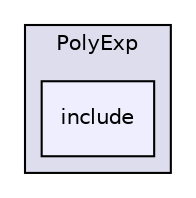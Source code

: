 digraph "LIA_Utils/PolyExp/include" {
  compound=true
  node [ fontsize="10", fontname="Helvetica"];
  edge [ labelfontsize="10", labelfontname="Helvetica"];
  subgraph clusterdir_80d5b7aa2c7fb7a0d10071fbf57494ae {
    graph [ bgcolor="#ddddee", pencolor="black", label="PolyExp" fontname="Helvetica", fontsize="10", URL="dir_80d5b7aa2c7fb7a0d10071fbf57494ae.html"]
  dir_9dea958fcc80e5c7f982eea7ce14ba1e [shape=box, label="include", style="filled", fillcolor="#eeeeff", pencolor="black", URL="dir_9dea958fcc80e5c7f982eea7ce14ba1e.html"];
  }
}
